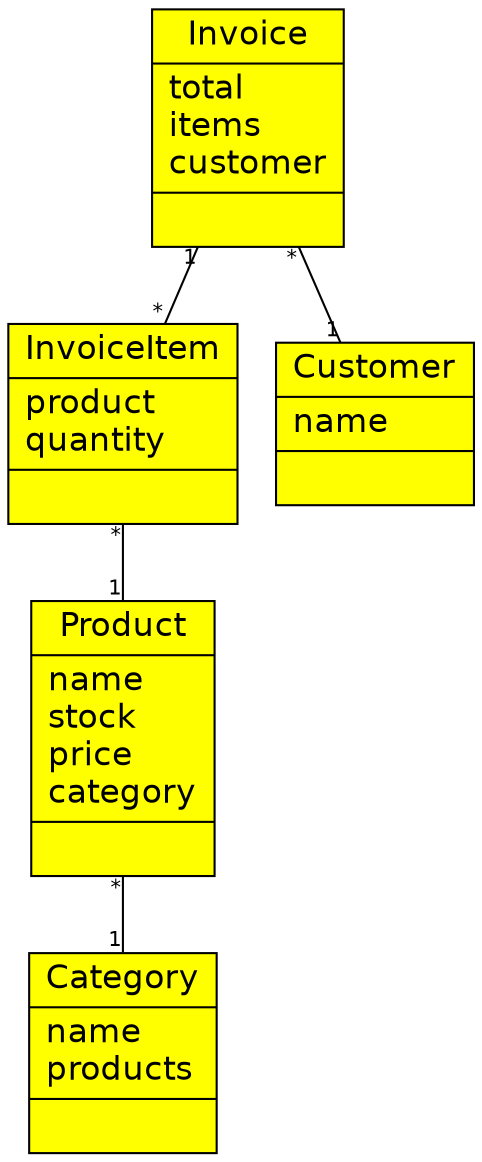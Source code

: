 #!/usr/local/bin/dot
#
# Class diagram 
# Generated by UmlGraph version 4.1 (http://www.spinellis.gr/sw/umlgraph)
#

digraph G {
	edge [fontname="Helvetica",fontsize=10,labelfontname="Helvetica",labelfontsize=10];
	node [fontname="Helvetica",fontsize=10,shape=record];
	// gr.spinellis.invoice.InvoiceItem
	c120 [label="{InvoiceItem\n|product\lquantity\l|}", fontname="Helvetica", style=filled, fillcolor="yellow", fontcolor="black", fontsize=16.0];
	// gr.spinellis.invoice.Invoice
	c121 [label="{Invoice\n|total\litems\lcustomer\l|}", fontname="Helvetica", style=filled, fillcolor="yellow", fontcolor="black", fontsize=16.0];
	// gr.spinellis.invoice.Customer
	c122 [label="{Customer\n|name\l|}", fontname="Helvetica", style=filled, fillcolor="yellow", fontcolor="black", fontsize=16.0];
	// gr.spinellis.product.Product
	c123 [label="{Product\n|name\lstock\lprice\lcategory\l|}", fontname="Helvetica", style=filled, fillcolor="yellow", fontcolor="black", fontsize=16.0];
	// gr.spinellis.product.Category
	c124 [label="{Category\n|name\lproducts\l|}", fontname="Helvetica", style=filled, fillcolor="yellow", fontcolor="black", fontsize=16.0];
	// gr.spinellis.invoice.InvoiceItem assoc gr.spinellis.product.Product
	c120 -> c123 [taillabel="*", label="", headlabel="1", fontname="Helvetica", fontcolor="black", fontsize=10.0, color="black", arrowhead=none];
	// gr.spinellis.invoice.Invoice assoc gr.spinellis.invoice.Customer
	c121 -> c122 [taillabel="*", label="", headlabel="1", fontname="Helvetica", fontcolor="black", fontsize=10.0, color="black", arrowhead=none];
	// gr.spinellis.invoice.Invoice composed gr.spinellis.invoice.InvoiceItem
	c121 -> c120 [taillabel="1", label="", headlabel="*", fontname="Helvetica", fontcolor="black", fontsize=10.0, color="black", arrowhead=none, arrowtail=diamond];
	// gr.spinellis.product.Product assoc gr.spinellis.product.Category
	c123 -> c124 [taillabel="*", label="", headlabel="1", fontname="Helvetica", fontcolor="black", fontsize=10.0, color="black", arrowhead=none];
}

